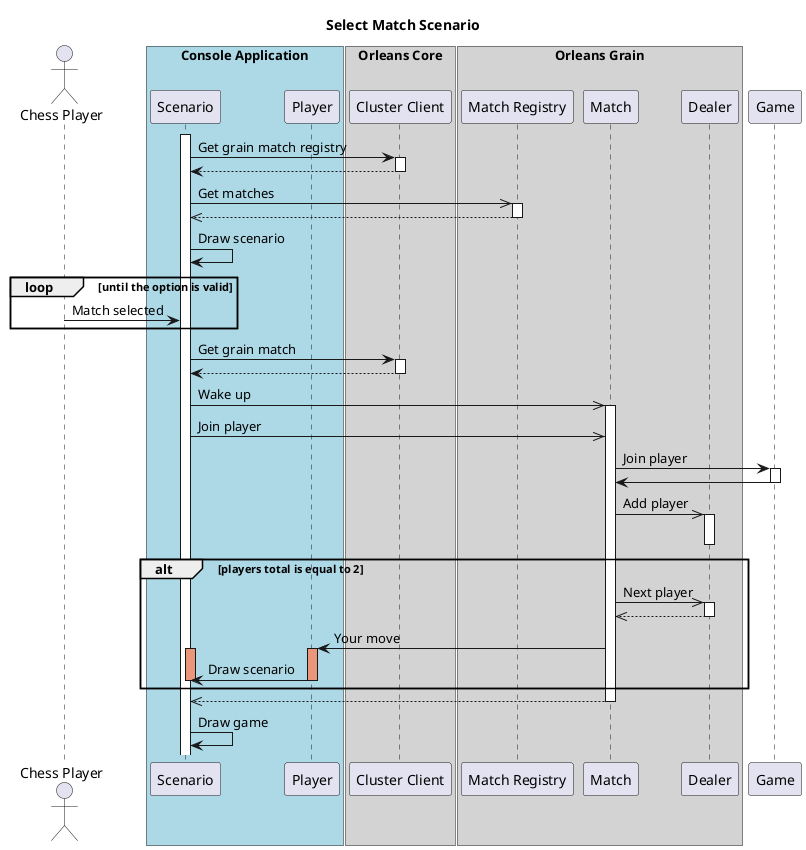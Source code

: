 @startuml select-match.sequence

title Select Match Scenario

actor "Chess Player" as chessPlayer

box "Console Application" #LightBlue
  participant "Scenario" as scenario
  participant Player as player
end box

box "Orleans Core" #LightGray
	participant "Cluster Client" as clusterClient
end box

box "Orleans Grain" #LightGray
  participant "Match Registry" as matchRegistry
  participant Match as match
  participant Dealer as dealer
end box

participant Game as game

activate scenario

!startsub Main
  scenario -> clusterClient : Get grain match registry
  activate clusterClient

  clusterClient --> scenario
  deactivate clusterClient

  scenario ->> matchRegistry : Get matches
  activate matchRegistry

  matchRegistry -->> scenario
  deactivate matchRegistry

  scenario -> scenario : Draw scenario

  loop until the option is valid
    chessPlayer -> scenario : Match selected
  end
    scenario -> clusterClient : Get grain match
    activate clusterClient

  clusterClient --> scenario
  deactivate clusterClient

  scenario ->> match : Wake up
  activate match

  scenario ->> match : Join player
  match -> game : Join player
  activate game

  game -> match
  deactivate game

  match ->> dealer : Add player
  activate dealer
  deactivate dealer

  alt players total is equal to 2
    match ->> dealer : Next player
    activate dealer

    dealer -->> match
    deactivate dealer

    match -> player : Your move
    activate player #DarkSalmon
    activate scenario #DarkSalmon

    player -> scenario : Draw scenario
    deactivate player
    deactivate scenario
  end

  match -->> scenario
  deactivate dealer
  deactivate match

  scenario -> scenario : Draw game
!endsub

@enduml
